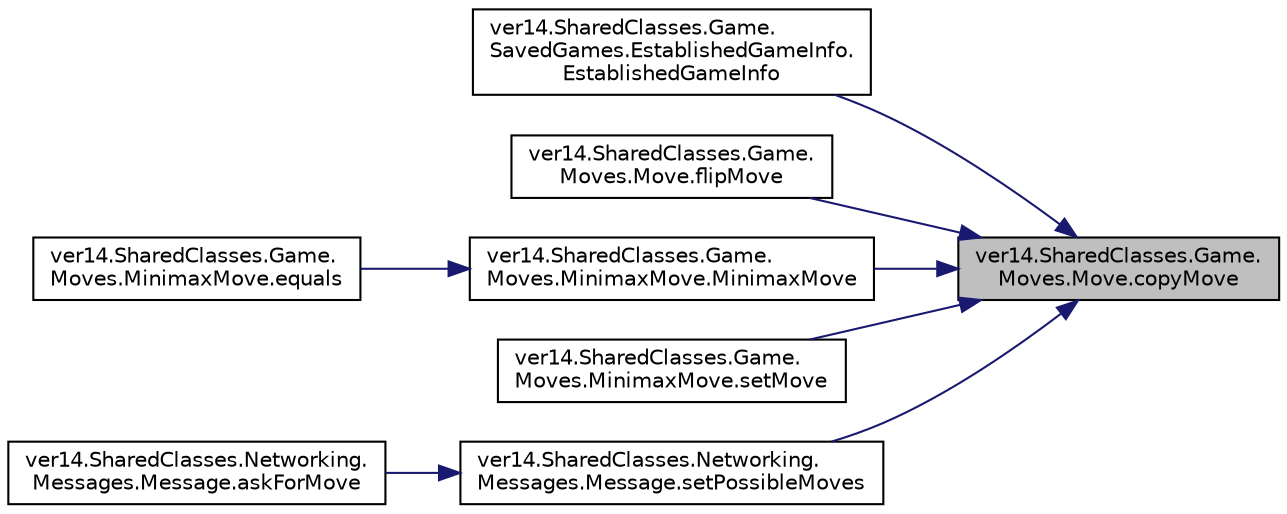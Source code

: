 digraph "ver14.SharedClasses.Game.Moves.Move.copyMove"
{
 // LATEX_PDF_SIZE
  edge [fontname="Helvetica",fontsize="10",labelfontname="Helvetica",labelfontsize="10"];
  node [fontname="Helvetica",fontsize="10",shape=record];
  rankdir="RL";
  Node1 [label="ver14.SharedClasses.Game.\lMoves.Move.copyMove",height=0.2,width=0.4,color="black", fillcolor="grey75", style="filled", fontcolor="black",tooltip=" "];
  Node1 -> Node2 [dir="back",color="midnightblue",fontsize="10",style="solid"];
  Node2 [label="ver14.SharedClasses.Game.\lSavedGames.EstablishedGameInfo.\lEstablishedGameInfo",height=0.2,width=0.4,color="black", fillcolor="white", style="filled",URL="$classver14_1_1_shared_classes_1_1_game_1_1_saved_games_1_1_established_game_info.html#a6b30a87ecb6c2036638e268dd1aad0cf",tooltip=" "];
  Node1 -> Node3 [dir="back",color="midnightblue",fontsize="10",style="solid"];
  Node3 [label="ver14.SharedClasses.Game.\lMoves.Move.flipMove",height=0.2,width=0.4,color="black", fillcolor="white", style="filled",URL="$classver14_1_1_shared_classes_1_1_game_1_1_moves_1_1_move.html#ae85272b945ad8ad31ad395002698b834",tooltip=" "];
  Node1 -> Node4 [dir="back",color="midnightblue",fontsize="10",style="solid"];
  Node4 [label="ver14.SharedClasses.Game.\lMoves.MinimaxMove.MinimaxMove",height=0.2,width=0.4,color="black", fillcolor="white", style="filled",URL="$classver14_1_1_shared_classes_1_1_game_1_1_moves_1_1_minimax_move.html#aedd94ea3ce6a12ed978329c701a380c0",tooltip=" "];
  Node4 -> Node5 [dir="back",color="midnightblue",fontsize="10",style="solid"];
  Node5 [label="ver14.SharedClasses.Game.\lMoves.MinimaxMove.equals",height=0.2,width=0.4,color="black", fillcolor="white", style="filled",URL="$classver14_1_1_shared_classes_1_1_game_1_1_moves_1_1_minimax_move.html#ae8c7425143954d5170693b2ed680d71e",tooltip=" "];
  Node1 -> Node6 [dir="back",color="midnightblue",fontsize="10",style="solid"];
  Node6 [label="ver14.SharedClasses.Game.\lMoves.MinimaxMove.setMove",height=0.2,width=0.4,color="black", fillcolor="white", style="filled",URL="$classver14_1_1_shared_classes_1_1_game_1_1_moves_1_1_minimax_move.html#aec5345fba72e1899a07d3583731fb0f6",tooltip=" "];
  Node1 -> Node7 [dir="back",color="midnightblue",fontsize="10",style="solid"];
  Node7 [label="ver14.SharedClasses.Networking.\lMessages.Message.setPossibleMoves",height=0.2,width=0.4,color="black", fillcolor="white", style="filled",URL="$classver14_1_1_shared_classes_1_1_networking_1_1_messages_1_1_message.html#ab854413160b3495c10120df4dd2b0156",tooltip=" "];
  Node7 -> Node8 [dir="back",color="midnightblue",fontsize="10",style="solid"];
  Node8 [label="ver14.SharedClasses.Networking.\lMessages.Message.askForMove",height=0.2,width=0.4,color="black", fillcolor="white", style="filled",URL="$classver14_1_1_shared_classes_1_1_networking_1_1_messages_1_1_message.html#a6bf409c3b1d97f083554af06a43191a9",tooltip=" "];
}
